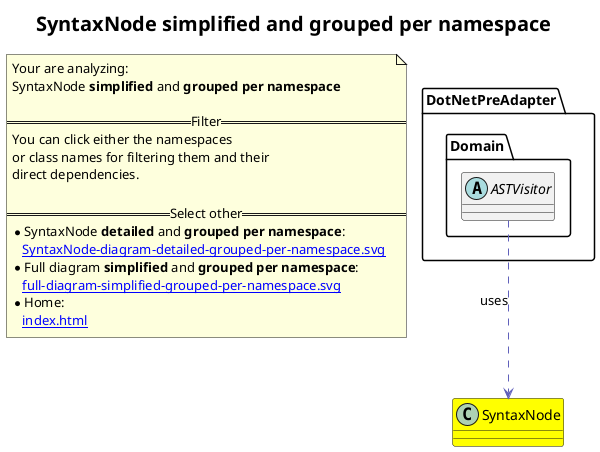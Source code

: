 @startuml
skinparam linetype ortho
title <size:20>SyntaxNode **simplified** and **grouped per namespace**</size>
note "Your are analyzing:\nSyntaxNode **simplified** and **grouped per namespace**\n\n==Filter==\nYou can click either the namespaces \nor class names for filtering them and their\ndirect dependencies.\n\n==Select other==\n* SyntaxNode **detailed** and **grouped per namespace**:\n   [[SyntaxNode-diagram-detailed-grouped-per-namespace.svg]]\n* Full diagram **simplified** and **grouped per namespace**:\n   [[full-diagram-simplified-grouped-per-namespace.svg]]\n* Home:\n   [[index.html]]" as FloatingNote
class SyntaxNode [[SyntaxNode-diagram-simplified-grouped-per-namespace.svg]] #yellow {
}
' Closing all previous_sub_namespace_list namespace None because file analysis is finished.
namespace DotNetPreAdapter [[DotNetPreAdapter-diagram-simplified-grouped-per-namespace.svg]] {
namespace DotNetPreAdapter.Domain [[DotNetPreAdapter.Domain-diagram-simplified-grouped-per-namespace.svg]] {
  abstract class DotNetPreAdapter.Domain.ASTVisitor [[DotNetPreAdapter.Domain.ASTVisitor-diagram-simplified-grouped-per-namespace.svg]]  {
  }
'Compared namespace DotNetPreAdapter.Domain [[DotNetPreAdapter.Domain-diagram-simplified-grouped-per-namespace.svg]] { with last element of   }
' Closing all previous_sub_namespace_list namespace None because file analysis is finished.
' Closing namespace Domain
}
' Closing namespace DotNetPreAdapter
}
 ' *************************************** 
 ' *************************************** 
 ' *************************************** 
' Class relations extracted from namespace:
' 
' Class relations extracted from namespace:
' DotNetPreAdapter.Domain
DotNetPreAdapter.Domain.ASTVisitor .[#6060BB].> SyntaxNode  : uses 
@enduml